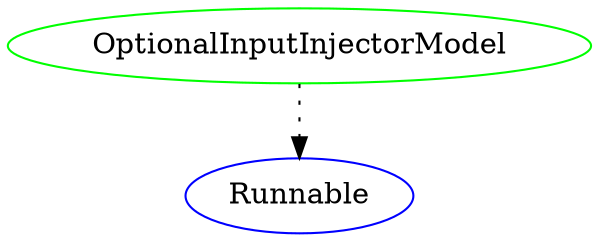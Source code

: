 digraph "OptionalInputInjectorModel" {
  overlap = false
  splines = true
  injector [label="OptionalInputInjectorModel",color=green];
  node1 [label="Runnable",color=blue];
  injector -> node1 [style=dotted];
}
